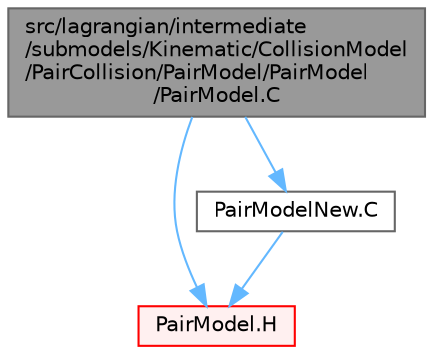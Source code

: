 digraph "src/lagrangian/intermediate/submodels/Kinematic/CollisionModel/PairCollision/PairModel/PairModel/PairModel.C"
{
 // LATEX_PDF_SIZE
  bgcolor="transparent";
  edge [fontname=Helvetica,fontsize=10,labelfontname=Helvetica,labelfontsize=10];
  node [fontname=Helvetica,fontsize=10,shape=box,height=0.2,width=0.4];
  Node1 [id="Node000001",label="src/lagrangian/intermediate\l/submodels/Kinematic/CollisionModel\l/PairCollision/PairModel/PairModel\l/PairModel.C",height=0.2,width=0.4,color="gray40", fillcolor="grey60", style="filled", fontcolor="black",tooltip=" "];
  Node1 -> Node2 [id="edge1_Node000001_Node000002",color="steelblue1",style="solid",tooltip=" "];
  Node2 [id="Node000002",label="PairModel.H",height=0.2,width=0.4,color="red", fillcolor="#FFF0F0", style="filled",URL="$PairModel_8H.html",tooltip=" "];
  Node1 -> Node147 [id="edge2_Node000001_Node000147",color="steelblue1",style="solid",tooltip=" "];
  Node147 [id="Node000147",label="PairModelNew.C",height=0.2,width=0.4,color="grey40", fillcolor="white", style="filled",URL="$PairModelNew_8C.html",tooltip=" "];
  Node147 -> Node2 [id="edge3_Node000147_Node000002",color="steelblue1",style="solid",tooltip=" "];
}
